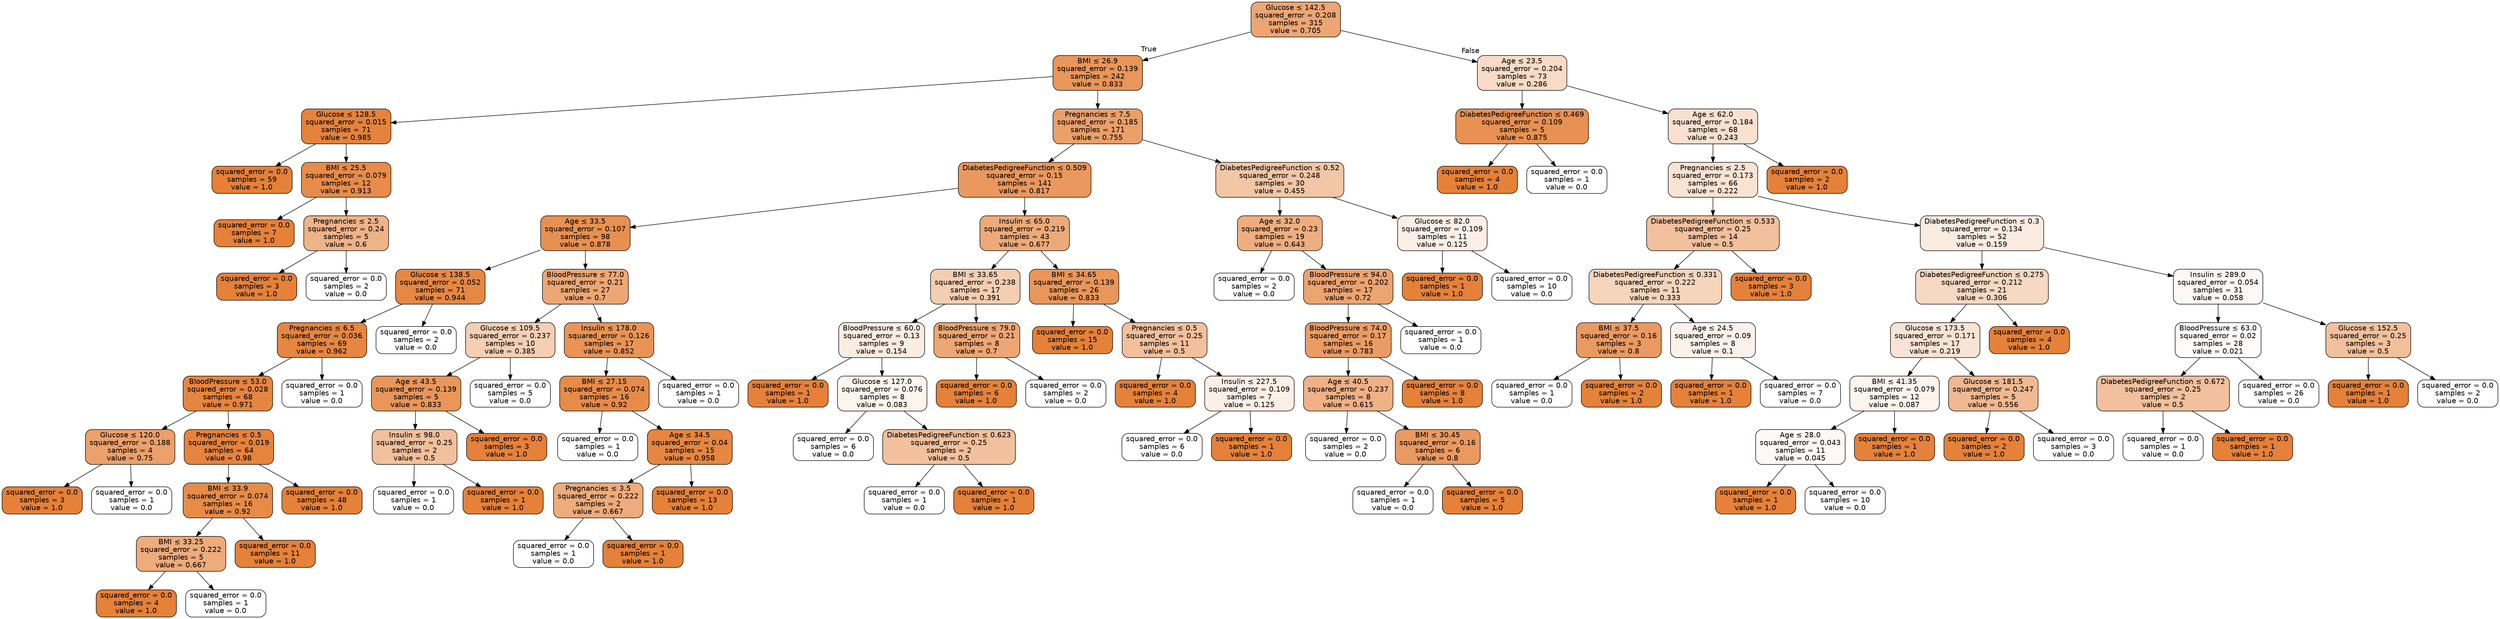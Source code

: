 digraph Tree {
node [shape=box, style="filled, rounded", color="black", fontname="helvetica"] ;
edge [fontname="helvetica"] ;
0 [label=<Glucose &le; 142.5<br/>squared_error = 0.208<br/>samples = 315<br/>value = 0.705>, fillcolor="#eda673"] ;
1 [label=<BMI &le; 26.9<br/>squared_error = 0.139<br/>samples = 242<br/>value = 0.833>, fillcolor="#e9965a"] ;
0 -> 1 [labeldistance=2.5, labelangle=45, headlabel="True"] ;
2 [label=<Glucose &le; 128.5<br/>squared_error = 0.015<br/>samples = 71<br/>value = 0.985>, fillcolor="#e5833c"] ;
1 -> 2 ;
3 [label=<squared_error = 0.0<br/>samples = 59<br/>value = 1.0>, fillcolor="#e58139"] ;
2 -> 3 ;
4 [label=<BMI &le; 25.5<br/>squared_error = 0.079<br/>samples = 12<br/>value = 0.913>, fillcolor="#e78c4a"] ;
2 -> 4 ;
5 [label=<squared_error = 0.0<br/>samples = 7<br/>value = 1.0>, fillcolor="#e58139"] ;
4 -> 5 ;
6 [label=<Pregnancies &le; 2.5<br/>squared_error = 0.24<br/>samples = 5<br/>value = 0.6>, fillcolor="#efb388"] ;
4 -> 6 ;
7 [label=<squared_error = 0.0<br/>samples = 3<br/>value = 1.0>, fillcolor="#e58139"] ;
6 -> 7 ;
8 [label=<squared_error = 0.0<br/>samples = 2<br/>value = 0.0>, fillcolor="#ffffff"] ;
6 -> 8 ;
9 [label=<Pregnancies &le; 7.5<br/>squared_error = 0.185<br/>samples = 171<br/>value = 0.755>, fillcolor="#eba06a"] ;
1 -> 9 ;
10 [label=<DiabetesPedigreeFunction &le; 0.509<br/>squared_error = 0.15<br/>samples = 141<br/>value = 0.817>, fillcolor="#ea985d"] ;
9 -> 10 ;
11 [label=<Age &le; 33.5<br/>squared_error = 0.107<br/>samples = 98<br/>value = 0.878>, fillcolor="#e89051"] ;
10 -> 11 ;
12 [label=<Glucose &le; 138.5<br/>squared_error = 0.052<br/>samples = 71<br/>value = 0.944>, fillcolor="#e68844"] ;
11 -> 12 ;
13 [label=<Pregnancies &le; 6.5<br/>squared_error = 0.036<br/>samples = 69<br/>value = 0.962>, fillcolor="#e68640"] ;
12 -> 13 ;
14 [label=<BloodPressure &le; 53.0<br/>squared_error = 0.028<br/>samples = 68<br/>value = 0.971>, fillcolor="#e6853f"] ;
13 -> 14 ;
15 [label=<Glucose &le; 120.0<br/>squared_error = 0.188<br/>samples = 4<br/>value = 0.75>, fillcolor="#eca06a"] ;
14 -> 15 ;
16 [label=<squared_error = 0.0<br/>samples = 3<br/>value = 1.0>, fillcolor="#e58139"] ;
15 -> 16 ;
17 [label=<squared_error = 0.0<br/>samples = 1<br/>value = 0.0>, fillcolor="#ffffff"] ;
15 -> 17 ;
18 [label=<Pregnancies &le; 0.5<br/>squared_error = 0.019<br/>samples = 64<br/>value = 0.98>, fillcolor="#e6833d"] ;
14 -> 18 ;
19 [label=<BMI &le; 33.9<br/>squared_error = 0.074<br/>samples = 16<br/>value = 0.92>, fillcolor="#e78b49"] ;
18 -> 19 ;
20 [label=<BMI &le; 33.25<br/>squared_error = 0.222<br/>samples = 5<br/>value = 0.667>, fillcolor="#eeab7b"] ;
19 -> 20 ;
21 [label=<squared_error = 0.0<br/>samples = 4<br/>value = 1.0>, fillcolor="#e58139"] ;
20 -> 21 ;
22 [label=<squared_error = 0.0<br/>samples = 1<br/>value = 0.0>, fillcolor="#ffffff"] ;
20 -> 22 ;
23 [label=<squared_error = 0.0<br/>samples = 11<br/>value = 1.0>, fillcolor="#e58139"] ;
19 -> 23 ;
24 [label=<squared_error = 0.0<br/>samples = 48<br/>value = 1.0>, fillcolor="#e58139"] ;
18 -> 24 ;
25 [label=<squared_error = 0.0<br/>samples = 1<br/>value = 0.0>, fillcolor="#ffffff"] ;
13 -> 25 ;
26 [label=<squared_error = 0.0<br/>samples = 2<br/>value = 0.0>, fillcolor="#ffffff"] ;
12 -> 26 ;
27 [label=<BloodPressure &le; 77.0<br/>squared_error = 0.21<br/>samples = 27<br/>value = 0.7>, fillcolor="#eda774"] ;
11 -> 27 ;
28 [label=<Glucose &le; 109.5<br/>squared_error = 0.237<br/>samples = 10<br/>value = 0.385>, fillcolor="#f5cfb3"] ;
27 -> 28 ;
29 [label=<Age &le; 43.5<br/>squared_error = 0.139<br/>samples = 5<br/>value = 0.833>, fillcolor="#e9965a"] ;
28 -> 29 ;
30 [label=<Insulin &le; 98.0<br/>squared_error = 0.25<br/>samples = 2<br/>value = 0.5>, fillcolor="#f2c09c"] ;
29 -> 30 ;
31 [label=<squared_error = 0.0<br/>samples = 1<br/>value = 0.0>, fillcolor="#ffffff"] ;
30 -> 31 ;
32 [label=<squared_error = 0.0<br/>samples = 1<br/>value = 1.0>, fillcolor="#e58139"] ;
30 -> 32 ;
33 [label=<squared_error = 0.0<br/>samples = 3<br/>value = 1.0>, fillcolor="#e58139"] ;
29 -> 33 ;
34 [label=<squared_error = 0.0<br/>samples = 5<br/>value = 0.0>, fillcolor="#ffffff"] ;
28 -> 34 ;
35 [label=<Insulin &le; 178.0<br/>squared_error = 0.126<br/>samples = 17<br/>value = 0.852>, fillcolor="#e99456"] ;
27 -> 35 ;
36 [label=<BMI &le; 27.15<br/>squared_error = 0.074<br/>samples = 16<br/>value = 0.92>, fillcolor="#e78b49"] ;
35 -> 36 ;
37 [label=<squared_error = 0.0<br/>samples = 1<br/>value = 0.0>, fillcolor="#ffffff"] ;
36 -> 37 ;
38 [label=<Age &le; 34.5<br/>squared_error = 0.04<br/>samples = 15<br/>value = 0.958>, fillcolor="#e68641"] ;
36 -> 38 ;
39 [label=<Pregnancies &le; 3.5<br/>squared_error = 0.222<br/>samples = 2<br/>value = 0.667>, fillcolor="#eeab7b"] ;
38 -> 39 ;
40 [label=<squared_error = 0.0<br/>samples = 1<br/>value = 0.0>, fillcolor="#ffffff"] ;
39 -> 40 ;
41 [label=<squared_error = 0.0<br/>samples = 1<br/>value = 1.0>, fillcolor="#e58139"] ;
39 -> 41 ;
42 [label=<squared_error = 0.0<br/>samples = 13<br/>value = 1.0>, fillcolor="#e58139"] ;
38 -> 42 ;
43 [label=<squared_error = 0.0<br/>samples = 1<br/>value = 0.0>, fillcolor="#ffffff"] ;
35 -> 43 ;
44 [label=<Insulin &le; 65.0<br/>squared_error = 0.219<br/>samples = 43<br/>value = 0.677>, fillcolor="#edaa79"] ;
10 -> 44 ;
45 [label=<BMI &le; 33.65<br/>squared_error = 0.238<br/>samples = 17<br/>value = 0.391>, fillcolor="#f5ceb2"] ;
44 -> 45 ;
46 [label=<BloodPressure &le; 60.0<br/>squared_error = 0.13<br/>samples = 9<br/>value = 0.154>, fillcolor="#fbece1"] ;
45 -> 46 ;
47 [label=<squared_error = 0.0<br/>samples = 1<br/>value = 1.0>, fillcolor="#e58139"] ;
46 -> 47 ;
48 [label=<Glucose &le; 127.0<br/>squared_error = 0.076<br/>samples = 8<br/>value = 0.083>, fillcolor="#fdf4ee"] ;
46 -> 48 ;
49 [label=<squared_error = 0.0<br/>samples = 6<br/>value = 0.0>, fillcolor="#ffffff"] ;
48 -> 49 ;
50 [label=<DiabetesPedigreeFunction &le; 0.623<br/>squared_error = 0.25<br/>samples = 2<br/>value = 0.5>, fillcolor="#f2c09c"] ;
48 -> 50 ;
51 [label=<squared_error = 0.0<br/>samples = 1<br/>value = 0.0>, fillcolor="#ffffff"] ;
50 -> 51 ;
52 [label=<squared_error = 0.0<br/>samples = 1<br/>value = 1.0>, fillcolor="#e58139"] ;
50 -> 52 ;
53 [label=<BloodPressure &le; 79.0<br/>squared_error = 0.21<br/>samples = 8<br/>value = 0.7>, fillcolor="#eda774"] ;
45 -> 53 ;
54 [label=<squared_error = 0.0<br/>samples = 6<br/>value = 1.0>, fillcolor="#e58139"] ;
53 -> 54 ;
55 [label=<squared_error = 0.0<br/>samples = 2<br/>value = 0.0>, fillcolor="#ffffff"] ;
53 -> 55 ;
56 [label=<BMI &le; 34.65<br/>squared_error = 0.139<br/>samples = 26<br/>value = 0.833>, fillcolor="#e9965a"] ;
44 -> 56 ;
57 [label=<squared_error = 0.0<br/>samples = 15<br/>value = 1.0>, fillcolor="#e58139"] ;
56 -> 57 ;
58 [label=<Pregnancies &le; 0.5<br/>squared_error = 0.25<br/>samples = 11<br/>value = 0.5>, fillcolor="#f2c09c"] ;
56 -> 58 ;
59 [label=<squared_error = 0.0<br/>samples = 4<br/>value = 1.0>, fillcolor="#e58139"] ;
58 -> 59 ;
60 [label=<Insulin &le; 227.5<br/>squared_error = 0.109<br/>samples = 7<br/>value = 0.125>, fillcolor="#fcefe6"] ;
58 -> 60 ;
61 [label=<squared_error = 0.0<br/>samples = 6<br/>value = 0.0>, fillcolor="#ffffff"] ;
60 -> 61 ;
62 [label=<squared_error = 0.0<br/>samples = 1<br/>value = 1.0>, fillcolor="#e58139"] ;
60 -> 62 ;
63 [label=<DiabetesPedigreeFunction &le; 0.52<br/>squared_error = 0.248<br/>samples = 30<br/>value = 0.455>, fillcolor="#f3c6a5"] ;
9 -> 63 ;
64 [label=<Age &le; 32.0<br/>squared_error = 0.23<br/>samples = 19<br/>value = 0.643>, fillcolor="#eeae80"] ;
63 -> 64 ;
65 [label=<squared_error = 0.0<br/>samples = 2<br/>value = 0.0>, fillcolor="#ffffff"] ;
64 -> 65 ;
66 [label=<BloodPressure &le; 94.0<br/>squared_error = 0.202<br/>samples = 17<br/>value = 0.72>, fillcolor="#eca470"] ;
64 -> 66 ;
67 [label=<BloodPressure &le; 74.0<br/>squared_error = 0.17<br/>samples = 16<br/>value = 0.783>, fillcolor="#eb9c64"] ;
66 -> 67 ;
68 [label=<Age &le; 40.5<br/>squared_error = 0.237<br/>samples = 8<br/>value = 0.615>, fillcolor="#efb185"] ;
67 -> 68 ;
69 [label=<squared_error = 0.0<br/>samples = 2<br/>value = 0.0>, fillcolor="#ffffff"] ;
68 -> 69 ;
70 [label=<BMI &le; 30.45<br/>squared_error = 0.16<br/>samples = 6<br/>value = 0.8>, fillcolor="#ea9a61"] ;
68 -> 70 ;
71 [label=<squared_error = 0.0<br/>samples = 1<br/>value = 0.0>, fillcolor="#ffffff"] ;
70 -> 71 ;
72 [label=<squared_error = 0.0<br/>samples = 5<br/>value = 1.0>, fillcolor="#e58139"] ;
70 -> 72 ;
73 [label=<squared_error = 0.0<br/>samples = 8<br/>value = 1.0>, fillcolor="#e58139"] ;
67 -> 73 ;
74 [label=<squared_error = 0.0<br/>samples = 1<br/>value = 0.0>, fillcolor="#ffffff"] ;
66 -> 74 ;
75 [label=<Glucose &le; 82.0<br/>squared_error = 0.109<br/>samples = 11<br/>value = 0.125>, fillcolor="#fcefe6"] ;
63 -> 75 ;
76 [label=<squared_error = 0.0<br/>samples = 1<br/>value = 1.0>, fillcolor="#e58139"] ;
75 -> 76 ;
77 [label=<squared_error = 0.0<br/>samples = 10<br/>value = 0.0>, fillcolor="#ffffff"] ;
75 -> 77 ;
78 [label=<Age &le; 23.5<br/>squared_error = 0.204<br/>samples = 73<br/>value = 0.286>, fillcolor="#f8dbc6"] ;
0 -> 78 [labeldistance=2.5, labelangle=-45, headlabel="False"] ;
79 [label=<DiabetesPedigreeFunction &le; 0.469<br/>squared_error = 0.109<br/>samples = 5<br/>value = 0.875>, fillcolor="#e89152"] ;
78 -> 79 ;
80 [label=<squared_error = 0.0<br/>samples = 4<br/>value = 1.0>, fillcolor="#e58139"] ;
79 -> 80 ;
81 [label=<squared_error = 0.0<br/>samples = 1<br/>value = 0.0>, fillcolor="#ffffff"] ;
79 -> 81 ;
82 [label=<Age &le; 62.0<br/>squared_error = 0.184<br/>samples = 68<br/>value = 0.243>, fillcolor="#f9e0cf"] ;
78 -> 82 ;
83 [label=<Pregnancies &le; 2.5<br/>squared_error = 0.173<br/>samples = 66<br/>value = 0.222>, fillcolor="#f9e3d3"] ;
82 -> 83 ;
84 [label=<DiabetesPedigreeFunction &le; 0.533<br/>squared_error = 0.25<br/>samples = 14<br/>value = 0.5>, fillcolor="#f2c09c"] ;
83 -> 84 ;
85 [label=<DiabetesPedigreeFunction &le; 0.331<br/>squared_error = 0.222<br/>samples = 11<br/>value = 0.333>, fillcolor="#f6d5bd"] ;
84 -> 85 ;
86 [label=<BMI &le; 37.5<br/>squared_error = 0.16<br/>samples = 3<br/>value = 0.8>, fillcolor="#ea9a61"] ;
85 -> 86 ;
87 [label=<squared_error = 0.0<br/>samples = 1<br/>value = 0.0>, fillcolor="#ffffff"] ;
86 -> 87 ;
88 [label=<squared_error = 0.0<br/>samples = 2<br/>value = 1.0>, fillcolor="#e58139"] ;
86 -> 88 ;
89 [label=<Age &le; 24.5<br/>squared_error = 0.09<br/>samples = 8<br/>value = 0.1>, fillcolor="#fcf2eb"] ;
85 -> 89 ;
90 [label=<squared_error = 0.0<br/>samples = 1<br/>value = 1.0>, fillcolor="#e58139"] ;
89 -> 90 ;
91 [label=<squared_error = 0.0<br/>samples = 7<br/>value = 0.0>, fillcolor="#ffffff"] ;
89 -> 91 ;
92 [label=<squared_error = 0.0<br/>samples = 3<br/>value = 1.0>, fillcolor="#e58139"] ;
84 -> 92 ;
93 [label=<DiabetesPedigreeFunction &le; 0.3<br/>squared_error = 0.134<br/>samples = 52<br/>value = 0.159>, fillcolor="#fbebe0"] ;
83 -> 93 ;
94 [label=<DiabetesPedigreeFunction &le; 0.275<br/>squared_error = 0.212<br/>samples = 21<br/>value = 0.306>, fillcolor="#f7d8c2"] ;
93 -> 94 ;
95 [label=<Glucose &le; 173.5<br/>squared_error = 0.171<br/>samples = 17<br/>value = 0.219>, fillcolor="#f9e3d4"] ;
94 -> 95 ;
96 [label=<BMI &le; 41.35<br/>squared_error = 0.079<br/>samples = 12<br/>value = 0.087>, fillcolor="#fdf4ee"] ;
95 -> 96 ;
97 [label=<Age &le; 28.0<br/>squared_error = 0.043<br/>samples = 11<br/>value = 0.045>, fillcolor="#fef9f6"] ;
96 -> 97 ;
98 [label=<squared_error = 0.0<br/>samples = 1<br/>value = 1.0>, fillcolor="#e58139"] ;
97 -> 98 ;
99 [label=<squared_error = 0.0<br/>samples = 10<br/>value = 0.0>, fillcolor="#ffffff"] ;
97 -> 99 ;
100 [label=<squared_error = 0.0<br/>samples = 1<br/>value = 1.0>, fillcolor="#e58139"] ;
96 -> 100 ;
101 [label=<Glucose &le; 181.5<br/>squared_error = 0.247<br/>samples = 5<br/>value = 0.556>, fillcolor="#f1b991"] ;
95 -> 101 ;
102 [label=<squared_error = 0.0<br/>samples = 2<br/>value = 1.0>, fillcolor="#e58139"] ;
101 -> 102 ;
103 [label=<squared_error = 0.0<br/>samples = 3<br/>value = 0.0>, fillcolor="#ffffff"] ;
101 -> 103 ;
104 [label=<squared_error = 0.0<br/>samples = 4<br/>value = 1.0>, fillcolor="#e58139"] ;
94 -> 104 ;
105 [label=<Insulin &le; 289.0<br/>squared_error = 0.054<br/>samples = 31<br/>value = 0.058>, fillcolor="#fef8f4"] ;
93 -> 105 ;
106 [label=<BloodPressure &le; 63.0<br/>squared_error = 0.02<br/>samples = 28<br/>value = 0.021>, fillcolor="#fefcfb"] ;
105 -> 106 ;
107 [label=<DiabetesPedigreeFunction &le; 0.672<br/>squared_error = 0.25<br/>samples = 2<br/>value = 0.5>, fillcolor="#f2c09c"] ;
106 -> 107 ;
108 [label=<squared_error = 0.0<br/>samples = 1<br/>value = 0.0>, fillcolor="#ffffff"] ;
107 -> 108 ;
109 [label=<squared_error = 0.0<br/>samples = 1<br/>value = 1.0>, fillcolor="#e58139"] ;
107 -> 109 ;
110 [label=<squared_error = 0.0<br/>samples = 26<br/>value = 0.0>, fillcolor="#ffffff"] ;
106 -> 110 ;
111 [label=<Glucose &le; 152.5<br/>squared_error = 0.25<br/>samples = 3<br/>value = 0.5>, fillcolor="#f2c09c"] ;
105 -> 111 ;
112 [label=<squared_error = 0.0<br/>samples = 1<br/>value = 1.0>, fillcolor="#e58139"] ;
111 -> 112 ;
113 [label=<squared_error = 0.0<br/>samples = 2<br/>value = 0.0>, fillcolor="#ffffff"] ;
111 -> 113 ;
114 [label=<squared_error = 0.0<br/>samples = 2<br/>value = 1.0>, fillcolor="#e58139"] ;
82 -> 114 ;
}
